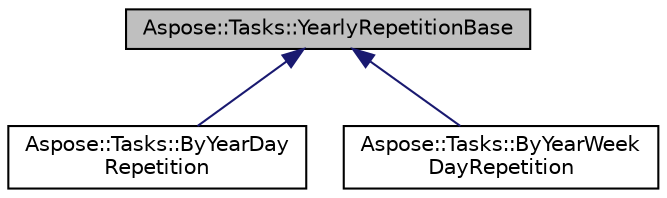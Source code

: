 digraph "Aspose::Tasks::YearlyRepetitionBase"
{
 // LATEX_PDF_SIZE
  edge [fontname="Helvetica",fontsize="10",labelfontname="Helvetica",labelfontsize="10"];
  node [fontname="Helvetica",fontsize="10",shape=record];
  Node1 [label="Aspose::Tasks::YearlyRepetitionBase",height=0.2,width=0.4,color="black", fillcolor="grey75", style="filled", fontcolor="black",tooltip="Represents a base pattern for yearly day position."];
  Node1 -> Node2 [dir="back",color="midnightblue",fontsize="10",style="solid",fontname="Helvetica"];
  Node2 [label="Aspose::Tasks::ByYearDay\lRepetition",height=0.2,width=0.4,color="black", fillcolor="white", style="filled",URL="$class_aspose_1_1_tasks_1_1_by_year_day_repetition.html",tooltip="Represents a pattern which is based on the absolute position of a day in a month."];
  Node1 -> Node3 [dir="back",color="midnightblue",fontsize="10",style="solid",fontname="Helvetica"];
  Node3 [label="Aspose::Tasks::ByYearWeek\lDayRepetition",height=0.2,width=0.4,color="black", fillcolor="white", style="filled",URL="$class_aspose_1_1_tasks_1_1_by_year_week_day_repetition.html",tooltip="Represents a pattern which is based on position of a weekday in a month."];
}
